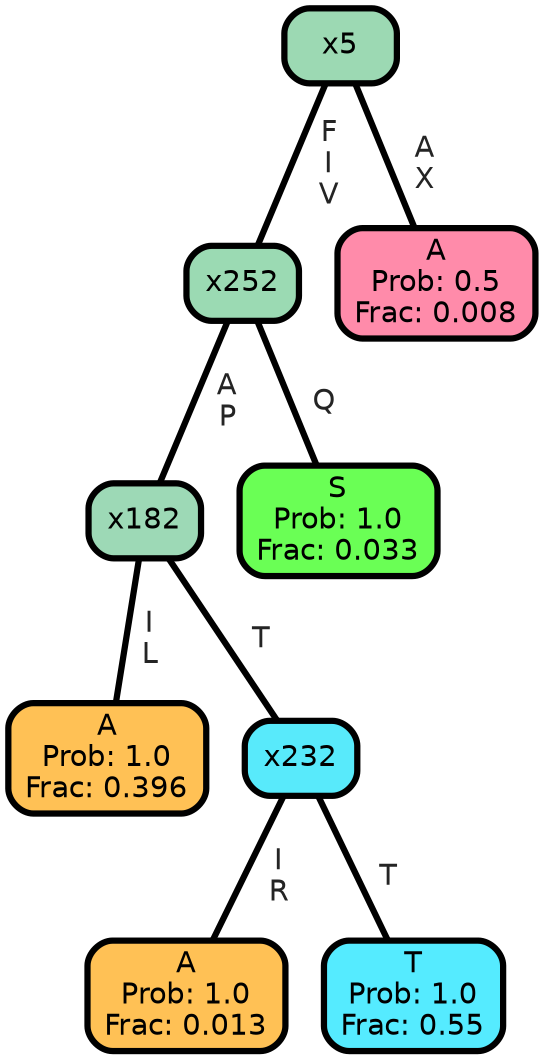 graph Tree {
node [shape=box, style="filled, rounded",color="black",penwidth="3",fontcolor="black",                 fontname=helvetica] ;
graph [ranksep="0 equally", splines=straight,                 bgcolor=transparent, dpi=200] ;
edge [fontname=helvetica, fontweight=bold,fontcolor=grey14,color=black] ;
0 [label="A
Prob: 1.0
Frac: 0.396", fillcolor="#ffc155"] ;
1 [label="x182", fillcolor="#9dd9b6"] ;
2 [label="A
Prob: 1.0
Frac: 0.013", fillcolor="#ffc155"] ;
3 [label="x232", fillcolor="#58eafb"] ;
4 [label="T
Prob: 1.0
Frac: 0.55", fillcolor="#55ebff"] ;
5 [label="x252", fillcolor="#9bdab3"] ;
6 [label="S
Prob: 1.0
Frac: 0.033", fillcolor="#6aff55"] ;
7 [label="x5", fillcolor="#9cd9b3"] ;
8 [label="A
Prob: 0.5
Frac: 0.008", fillcolor="#ff8baa"] ;
1 -- 0 [label=" I\n L",penwidth=3] ;
1 -- 3 [label=" T",penwidth=3] ;
3 -- 2 [label=" I\n R",penwidth=3] ;
3 -- 4 [label=" T",penwidth=3] ;
5 -- 1 [label=" A\n P",penwidth=3] ;
5 -- 6 [label=" Q",penwidth=3] ;
7 -- 5 [label=" F\n I\n V",penwidth=3] ;
7 -- 8 [label=" A\n X",penwidth=3] ;
{rank = same;}}